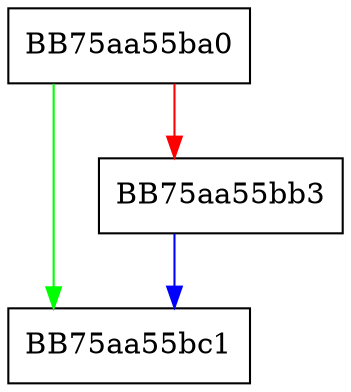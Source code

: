 digraph Create {
  node [shape="box"];
  graph [splines=ortho];
  BB75aa55ba0 -> BB75aa55bc1 [color="green"];
  BB75aa55ba0 -> BB75aa55bb3 [color="red"];
  BB75aa55bb3 -> BB75aa55bc1 [color="blue"];
}